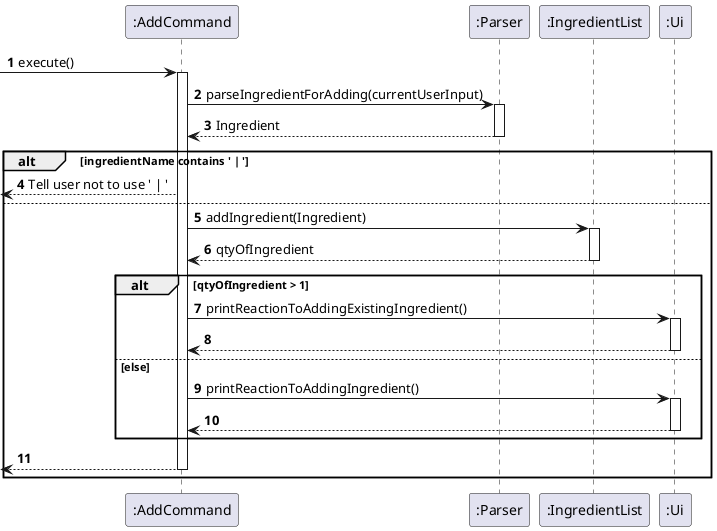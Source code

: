 @startuml
'https://plantuml.com/sequence-diagram

autonumber

-> ":AddCommand": execute()
activate ":AddCommand"

":AddCommand" -> ":Parser": parseIngredientForAdding(currentUserInput)
activate ":Parser"
":AddCommand" <-- ":Parser": Ingredient
deactivate ":Parser"

alt ingredientName contains ' | '

    <-- ":AddCommand": Tell user not to use ' | '

else

    ":AddCommand" -> ":IngredientList": addIngredient(Ingredient)
    activate ":IngredientList"

    ":AddCommand" <-- ":IngredientList": qtyOfIngredient
    deactivate ":IngredientList"

    alt qtyOfIngredient > 1

        ":AddCommand" -> ":Ui": printReactionToAddingExistingIngredient()
        activate ":Ui"
        ":AddCommand" <-- ":Ui"
        deactivate ":Ui"

    else else
        ":AddCommand" -> ":Ui": printReactionToAddingIngredient()
        activate ":Ui"
        ":AddCommand" <-- ":Ui"
        deactivate ":Ui"

    end

    <-- ":AddCommand"
    deactivate ":AddCommand"
end


@enduml